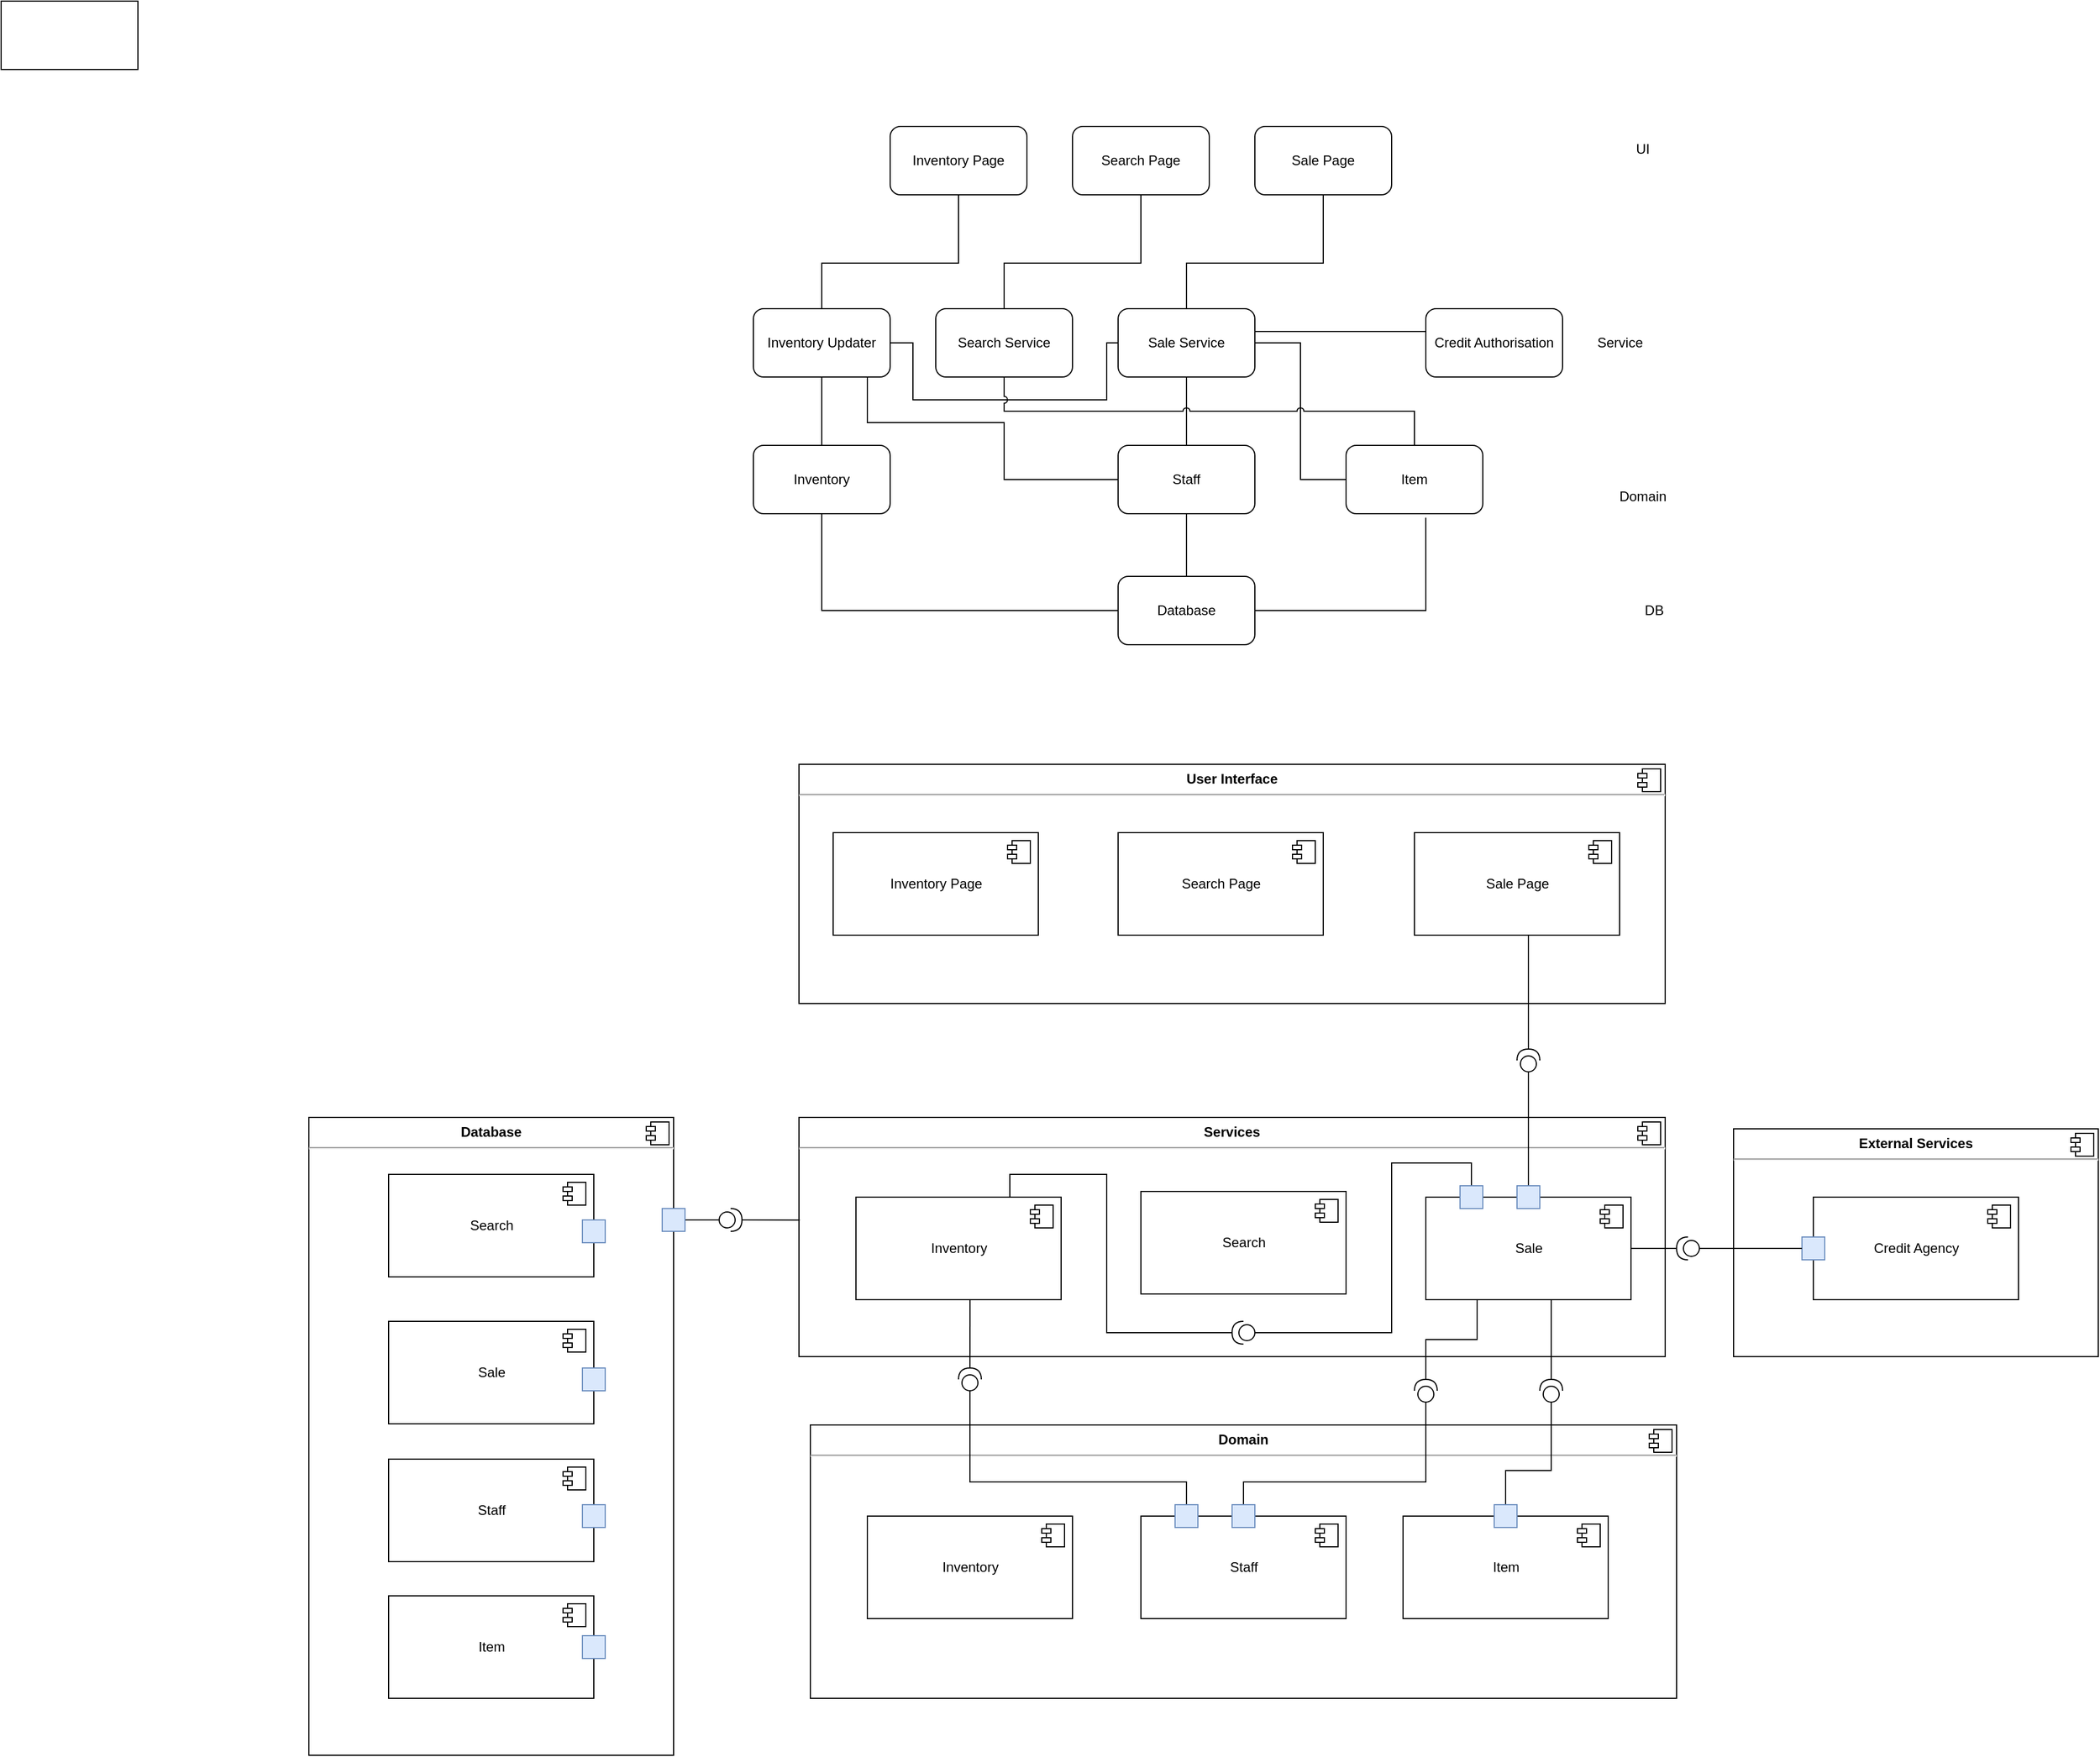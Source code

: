 <mxfile version="20.4.0" type="github">
  <diagram id="s3gwtttmWcBtVnB6k0bj" name="Page-1">
    <mxGraphModel dx="3530" dy="1846" grid="1" gridSize="10" guides="1" tooltips="1" connect="1" arrows="1" fold="1" page="1" pageScale="1" pageWidth="827" pageHeight="1169" math="0" shadow="0">
      <root>
        <mxCell id="0" />
        <mxCell id="1" parent="0" />
        <mxCell id="-173u6EWaOJRB0G8Tm7Y-28" style="edgeStyle=orthogonalEdgeStyle;rounded=0;orthogonalLoop=1;jettySize=auto;html=1;entryX=0.5;entryY=1;entryDx=0;entryDy=0;endArrow=none;endFill=0;" edge="1" parent="1" source="v_g-FSZpliw-oaSJocSb-1" target="v_g-FSZpliw-oaSJocSb-3">
          <mxGeometry relative="1" as="geometry" />
        </mxCell>
        <mxCell id="-173u6EWaOJRB0G8Tm7Y-29" style="edgeStyle=orthogonalEdgeStyle;rounded=0;orthogonalLoop=1;jettySize=auto;html=1;entryX=0.5;entryY=1;entryDx=0;entryDy=0;endArrow=none;endFill=0;" edge="1" parent="1" source="v_g-FSZpliw-oaSJocSb-1" target="-173u6EWaOJRB0G8Tm7Y-1">
          <mxGeometry relative="1" as="geometry" />
        </mxCell>
        <mxCell id="-173u6EWaOJRB0G8Tm7Y-30" style="edgeStyle=orthogonalEdgeStyle;rounded=0;orthogonalLoop=1;jettySize=auto;html=1;entryX=0.583;entryY=1.058;entryDx=0;entryDy=0;entryPerimeter=0;endArrow=none;endFill=0;" edge="1" parent="1" source="v_g-FSZpliw-oaSJocSb-1" target="-173u6EWaOJRB0G8Tm7Y-3">
          <mxGeometry relative="1" as="geometry" />
        </mxCell>
        <mxCell id="v_g-FSZpliw-oaSJocSb-1" value="Database" style="rounded=1;whiteSpace=wrap;html=1;" parent="1" vertex="1">
          <mxGeometry x="320" y="515" width="120" height="60" as="geometry" />
        </mxCell>
        <mxCell id="v_g-FSZpliw-oaSJocSb-2" value="Credit Authorisation" style="rounded=1;whiteSpace=wrap;html=1;" parent="1" vertex="1">
          <mxGeometry x="590" y="280" width="120" height="60" as="geometry" />
        </mxCell>
        <mxCell id="-173u6EWaOJRB0G8Tm7Y-27" style="edgeStyle=orthogonalEdgeStyle;rounded=0;orthogonalLoop=1;jettySize=auto;html=1;entryX=0.5;entryY=1;entryDx=0;entryDy=0;endArrow=none;endFill=0;" edge="1" parent="1" source="v_g-FSZpliw-oaSJocSb-3" target="-173u6EWaOJRB0G8Tm7Y-23">
          <mxGeometry relative="1" as="geometry" />
        </mxCell>
        <mxCell id="v_g-FSZpliw-oaSJocSb-3" value="Inventory" style="rounded=1;whiteSpace=wrap;html=1;" parent="1" vertex="1">
          <mxGeometry y="400" width="120" height="60" as="geometry" />
        </mxCell>
        <mxCell id="-173u6EWaOJRB0G8Tm7Y-25" style="edgeStyle=orthogonalEdgeStyle;rounded=0;orthogonalLoop=1;jettySize=auto;html=1;entryX=0.5;entryY=1;entryDx=0;entryDy=0;endArrow=none;endFill=0;" edge="1" parent="1" source="-173u6EWaOJRB0G8Tm7Y-1" target="-173u6EWaOJRB0G8Tm7Y-7">
          <mxGeometry relative="1" as="geometry" />
        </mxCell>
        <mxCell id="-173u6EWaOJRB0G8Tm7Y-34" style="edgeStyle=orthogonalEdgeStyle;rounded=0;orthogonalLoop=1;jettySize=auto;html=1;entryX=0.75;entryY=1;entryDx=0;entryDy=0;endArrow=none;endFill=0;" edge="1" parent="1" source="-173u6EWaOJRB0G8Tm7Y-1" target="-173u6EWaOJRB0G8Tm7Y-23">
          <mxGeometry relative="1" as="geometry">
            <Array as="points">
              <mxPoint x="220" y="430" />
              <mxPoint x="220" y="380" />
              <mxPoint x="100" y="380" />
            </Array>
          </mxGeometry>
        </mxCell>
        <mxCell id="-173u6EWaOJRB0G8Tm7Y-1" value="Staff" style="rounded=1;whiteSpace=wrap;html=1;" vertex="1" parent="1">
          <mxGeometry x="320" y="400" width="120" height="60" as="geometry" />
        </mxCell>
        <mxCell id="-173u6EWaOJRB0G8Tm7Y-20" style="edgeStyle=orthogonalEdgeStyle;rounded=0;orthogonalLoop=1;jettySize=auto;html=1;entryX=1;entryY=0.5;entryDx=0;entryDy=0;endArrow=none;endFill=0;" edge="1" parent="1" source="-173u6EWaOJRB0G8Tm7Y-3" target="-173u6EWaOJRB0G8Tm7Y-7">
          <mxGeometry relative="1" as="geometry" />
        </mxCell>
        <mxCell id="-173u6EWaOJRB0G8Tm7Y-3" value="Item" style="rounded=1;whiteSpace=wrap;html=1;" vertex="1" parent="1">
          <mxGeometry x="520" y="400" width="120" height="60" as="geometry" />
        </mxCell>
        <mxCell id="-173u6EWaOJRB0G8Tm7Y-4" value="Sale Page" style="rounded=1;whiteSpace=wrap;html=1;" vertex="1" parent="1">
          <mxGeometry x="440" y="120" width="120" height="60" as="geometry" />
        </mxCell>
        <mxCell id="-173u6EWaOJRB0G8Tm7Y-18" style="edgeStyle=orthogonalEdgeStyle;rounded=0;orthogonalLoop=1;jettySize=auto;html=1;entryX=0.5;entryY=1;entryDx=0;entryDy=0;endArrow=none;endFill=0;" edge="1" parent="1" source="-173u6EWaOJRB0G8Tm7Y-7" target="-173u6EWaOJRB0G8Tm7Y-4">
          <mxGeometry relative="1" as="geometry">
            <Array as="points">
              <mxPoint x="380" y="240" />
              <mxPoint x="500" y="240" />
            </Array>
          </mxGeometry>
        </mxCell>
        <mxCell id="-173u6EWaOJRB0G8Tm7Y-22" style="edgeStyle=orthogonalEdgeStyle;rounded=0;orthogonalLoop=1;jettySize=auto;html=1;entryX=0;entryY=0.5;entryDx=0;entryDy=0;endArrow=none;endFill=0;" edge="1" parent="1" source="-173u6EWaOJRB0G8Tm7Y-7" target="v_g-FSZpliw-oaSJocSb-2">
          <mxGeometry relative="1" as="geometry">
            <Array as="points">
              <mxPoint x="590" y="300" />
            </Array>
          </mxGeometry>
        </mxCell>
        <mxCell id="-173u6EWaOJRB0G8Tm7Y-7" value="Sale Service" style="rounded=1;whiteSpace=wrap;html=1;" vertex="1" parent="1">
          <mxGeometry x="320" y="280" width="120" height="60" as="geometry" />
        </mxCell>
        <mxCell id="-173u6EWaOJRB0G8Tm7Y-9" value="UI" style="text;html=1;align=center;verticalAlign=middle;resizable=0;points=[];autosize=1;strokeColor=none;fillColor=none;" vertex="1" parent="1">
          <mxGeometry x="760" y="125" width="40" height="30" as="geometry" />
        </mxCell>
        <mxCell id="-173u6EWaOJRB0G8Tm7Y-10" value="Service" style="text;html=1;align=center;verticalAlign=middle;resizable=0;points=[];autosize=1;strokeColor=none;fillColor=none;" vertex="1" parent="1">
          <mxGeometry x="730" y="295" width="60" height="30" as="geometry" />
        </mxCell>
        <mxCell id="-173u6EWaOJRB0G8Tm7Y-11" value="Domain" style="text;html=1;align=center;verticalAlign=middle;resizable=0;points=[];autosize=1;strokeColor=none;fillColor=none;" vertex="1" parent="1">
          <mxGeometry x="750" y="430" width="60" height="30" as="geometry" />
        </mxCell>
        <mxCell id="-173u6EWaOJRB0G8Tm7Y-12" value="DB" style="text;html=1;align=center;verticalAlign=middle;resizable=0;points=[];autosize=1;strokeColor=none;fillColor=none;" vertex="1" parent="1">
          <mxGeometry x="770" y="530" width="40" height="30" as="geometry" />
        </mxCell>
        <mxCell id="-173u6EWaOJRB0G8Tm7Y-26" style="edgeStyle=orthogonalEdgeStyle;rounded=0;orthogonalLoop=1;jettySize=auto;html=1;entryX=0;entryY=0.5;entryDx=0;entryDy=0;endArrow=none;endFill=0;exitX=1;exitY=0.5;exitDx=0;exitDy=0;" edge="1" parent="1" source="-173u6EWaOJRB0G8Tm7Y-23" target="-173u6EWaOJRB0G8Tm7Y-7">
          <mxGeometry relative="1" as="geometry">
            <Array as="points">
              <mxPoint x="140" y="310" />
              <mxPoint x="140" y="360" />
              <mxPoint x="310" y="360" />
              <mxPoint x="310" y="310" />
            </Array>
          </mxGeometry>
        </mxCell>
        <mxCell id="-173u6EWaOJRB0G8Tm7Y-23" value="Inventory Updater" style="rounded=1;whiteSpace=wrap;html=1;" vertex="1" parent="1">
          <mxGeometry y="280" width="120" height="60" as="geometry" />
        </mxCell>
        <mxCell id="-173u6EWaOJRB0G8Tm7Y-32" style="edgeStyle=orthogonalEdgeStyle;rounded=0;orthogonalLoop=1;jettySize=auto;html=1;entryX=0.5;entryY=0;entryDx=0;entryDy=0;endArrow=none;endFill=0;" edge="1" parent="1" source="-173u6EWaOJRB0G8Tm7Y-31" target="-173u6EWaOJRB0G8Tm7Y-23">
          <mxGeometry relative="1" as="geometry">
            <Array as="points">
              <mxPoint x="180" y="240" />
              <mxPoint x="60" y="240" />
            </Array>
          </mxGeometry>
        </mxCell>
        <mxCell id="-173u6EWaOJRB0G8Tm7Y-31" value="Inventory Page" style="rounded=1;whiteSpace=wrap;html=1;" vertex="1" parent="1">
          <mxGeometry x="120" y="120" width="120" height="60" as="geometry" />
        </mxCell>
        <mxCell id="-173u6EWaOJRB0G8Tm7Y-35" value="Search Page" style="rounded=1;whiteSpace=wrap;html=1;" vertex="1" parent="1">
          <mxGeometry x="280" y="120" width="120" height="60" as="geometry" />
        </mxCell>
        <mxCell id="-173u6EWaOJRB0G8Tm7Y-38" style="edgeStyle=orthogonalEdgeStyle;rounded=0;orthogonalLoop=1;jettySize=auto;html=1;entryX=0.5;entryY=1;entryDx=0;entryDy=0;endArrow=none;endFill=0;" edge="1" parent="1" source="-173u6EWaOJRB0G8Tm7Y-37" target="-173u6EWaOJRB0G8Tm7Y-35">
          <mxGeometry relative="1" as="geometry">
            <Array as="points">
              <mxPoint x="220" y="240" />
              <mxPoint x="340" y="240" />
            </Array>
          </mxGeometry>
        </mxCell>
        <mxCell id="-173u6EWaOJRB0G8Tm7Y-39" style="edgeStyle=orthogonalEdgeStyle;rounded=0;orthogonalLoop=1;jettySize=auto;html=1;entryX=0.5;entryY=0;entryDx=0;entryDy=0;endArrow=none;endFill=0;jumpStyle=arc;" edge="1" parent="1" source="-173u6EWaOJRB0G8Tm7Y-37" target="-173u6EWaOJRB0G8Tm7Y-3">
          <mxGeometry relative="1" as="geometry">
            <Array as="points">
              <mxPoint x="220" y="370" />
              <mxPoint x="580" y="370" />
            </Array>
          </mxGeometry>
        </mxCell>
        <mxCell id="-173u6EWaOJRB0G8Tm7Y-37" value="Search Service" style="rounded=1;whiteSpace=wrap;html=1;" vertex="1" parent="1">
          <mxGeometry x="160" y="280" width="120" height="60" as="geometry" />
        </mxCell>
        <mxCell id="-173u6EWaOJRB0G8Tm7Y-42" value="&lt;p style=&quot;margin:0px;margin-top:6px;text-align:center;&quot;&gt;&lt;b&gt;User Interface&lt;/b&gt;&lt;/p&gt;&lt;hr&gt;&lt;p style=&quot;margin:0px;margin-left:8px;&quot;&gt;&lt;br&gt;&lt;/p&gt;" style="align=left;overflow=fill;html=1;dropTarget=0;" vertex="1" parent="1">
          <mxGeometry x="40" y="680" width="760" height="210" as="geometry" />
        </mxCell>
        <mxCell id="-173u6EWaOJRB0G8Tm7Y-43" value="" style="shape=component;jettyWidth=8;jettyHeight=4;" vertex="1" parent="-173u6EWaOJRB0G8Tm7Y-42">
          <mxGeometry x="1" width="20" height="20" relative="1" as="geometry">
            <mxPoint x="-24" y="4" as="offset" />
          </mxGeometry>
        </mxCell>
        <mxCell id="-173u6EWaOJRB0G8Tm7Y-45" value="Inventory Page" style="html=1;dropTarget=0;" vertex="1" parent="1">
          <mxGeometry x="70" y="740" width="180" height="90" as="geometry" />
        </mxCell>
        <mxCell id="-173u6EWaOJRB0G8Tm7Y-46" value="" style="shape=module;jettyWidth=8;jettyHeight=4;" vertex="1" parent="-173u6EWaOJRB0G8Tm7Y-45">
          <mxGeometry x="1" width="20" height="20" relative="1" as="geometry">
            <mxPoint x="-27" y="7" as="offset" />
          </mxGeometry>
        </mxCell>
        <mxCell id="-173u6EWaOJRB0G8Tm7Y-47" value="Search Page" style="html=1;dropTarget=0;" vertex="1" parent="1">
          <mxGeometry x="320" y="740" width="180" height="90" as="geometry" />
        </mxCell>
        <mxCell id="-173u6EWaOJRB0G8Tm7Y-48" value="" style="shape=module;jettyWidth=8;jettyHeight=4;" vertex="1" parent="-173u6EWaOJRB0G8Tm7Y-47">
          <mxGeometry x="1" width="20" height="20" relative="1" as="geometry">
            <mxPoint x="-27" y="7" as="offset" />
          </mxGeometry>
        </mxCell>
        <mxCell id="-173u6EWaOJRB0G8Tm7Y-49" value="Sale Page" style="html=1;dropTarget=0;" vertex="1" parent="1">
          <mxGeometry x="580" y="740" width="180" height="90" as="geometry" />
        </mxCell>
        <mxCell id="-173u6EWaOJRB0G8Tm7Y-50" value="" style="shape=module;jettyWidth=8;jettyHeight=4;" vertex="1" parent="-173u6EWaOJRB0G8Tm7Y-49">
          <mxGeometry x="1" width="20" height="20" relative="1" as="geometry">
            <mxPoint x="-27" y="7" as="offset" />
          </mxGeometry>
        </mxCell>
        <mxCell id="-173u6EWaOJRB0G8Tm7Y-51" value="&lt;p style=&quot;margin:0px;margin-top:6px;text-align:center;&quot;&gt;&lt;b&gt;Services&lt;/b&gt;&lt;/p&gt;&lt;hr&gt;&lt;p style=&quot;margin:0px;margin-left:8px;&quot;&gt;&lt;br&gt;&lt;/p&gt;" style="align=left;overflow=fill;html=1;dropTarget=0;" vertex="1" parent="1">
          <mxGeometry x="40" y="990" width="760" height="210" as="geometry" />
        </mxCell>
        <mxCell id="-173u6EWaOJRB0G8Tm7Y-52" value="" style="shape=component;jettyWidth=8;jettyHeight=4;" vertex="1" parent="-173u6EWaOJRB0G8Tm7Y-51">
          <mxGeometry x="1" width="20" height="20" relative="1" as="geometry">
            <mxPoint x="-24" y="4" as="offset" />
          </mxGeometry>
        </mxCell>
        <mxCell id="-173u6EWaOJRB0G8Tm7Y-53" value="&lt;p style=&quot;margin:0px;margin-top:6px;text-align:center;&quot;&gt;&lt;b&gt;External Services&lt;/b&gt;&lt;/p&gt;&lt;hr&gt;&lt;p style=&quot;margin:0px;margin-left:8px;&quot;&gt;&lt;br&gt;&lt;/p&gt;" style="align=left;overflow=fill;html=1;dropTarget=0;" vertex="1" parent="1">
          <mxGeometry x="860" y="1000" width="320" height="200" as="geometry" />
        </mxCell>
        <mxCell id="-173u6EWaOJRB0G8Tm7Y-54" value="" style="shape=component;jettyWidth=8;jettyHeight=4;" vertex="1" parent="-173u6EWaOJRB0G8Tm7Y-53">
          <mxGeometry x="1" width="20" height="20" relative="1" as="geometry">
            <mxPoint x="-24" y="4" as="offset" />
          </mxGeometry>
        </mxCell>
        <mxCell id="-173u6EWaOJRB0G8Tm7Y-55" value="Credit Agency" style="html=1;dropTarget=0;" vertex="1" parent="1">
          <mxGeometry x="930" y="1060" width="180" height="90" as="geometry" />
        </mxCell>
        <mxCell id="-173u6EWaOJRB0G8Tm7Y-56" value="" style="shape=module;jettyWidth=8;jettyHeight=4;" vertex="1" parent="-173u6EWaOJRB0G8Tm7Y-55">
          <mxGeometry x="1" width="20" height="20" relative="1" as="geometry">
            <mxPoint x="-27" y="7" as="offset" />
          </mxGeometry>
        </mxCell>
        <mxCell id="-173u6EWaOJRB0G8Tm7Y-93" style="edgeStyle=orthogonalEdgeStyle;rounded=0;jumpStyle=arc;orthogonalLoop=1;jettySize=auto;html=1;entryX=0;entryY=0.5;entryDx=0;entryDy=0;entryPerimeter=0;endArrow=none;endFill=0;startArrow=none;" edge="1" parent="1" source="-173u6EWaOJRB0G8Tm7Y-100" target="-173u6EWaOJRB0G8Tm7Y-92">
          <mxGeometry relative="1" as="geometry" />
        </mxCell>
        <mxCell id="-173u6EWaOJRB0G8Tm7Y-57" value="Sale" style="html=1;dropTarget=0;" vertex="1" parent="1">
          <mxGeometry x="590" y="1060" width="180" height="90" as="geometry" />
        </mxCell>
        <mxCell id="-173u6EWaOJRB0G8Tm7Y-58" value="" style="shape=module;jettyWidth=8;jettyHeight=4;" vertex="1" parent="-173u6EWaOJRB0G8Tm7Y-57">
          <mxGeometry x="1" width="20" height="20" relative="1" as="geometry">
            <mxPoint x="-27" y="7" as="offset" />
          </mxGeometry>
        </mxCell>
        <mxCell id="-173u6EWaOJRB0G8Tm7Y-77" style="edgeStyle=orthogonalEdgeStyle;rounded=0;jumpStyle=arc;orthogonalLoop=1;jettySize=auto;html=1;endArrow=none;endFill=0;" edge="1" parent="1" source="-173u6EWaOJRB0G8Tm7Y-75" target="-173u6EWaOJRB0G8Tm7Y-57">
          <mxGeometry relative="1" as="geometry" />
        </mxCell>
        <mxCell id="-173u6EWaOJRB0G8Tm7Y-75" value="" style="shape=providedRequiredInterface;html=1;verticalLabelPosition=bottom;sketch=0;flipH=1;" vertex="1" parent="1">
          <mxGeometry x="810" y="1095" width="20" height="20" as="geometry" />
        </mxCell>
        <mxCell id="-173u6EWaOJRB0G8Tm7Y-78" value="&lt;p style=&quot;margin:0px;margin-top:6px;text-align:center;&quot;&gt;&lt;b&gt;Domain&lt;/b&gt;&lt;/p&gt;&lt;hr&gt;&lt;p style=&quot;margin:0px;margin-left:8px;&quot;&gt;&lt;br&gt;&lt;/p&gt;" style="align=left;overflow=fill;html=1;dropTarget=0;" vertex="1" parent="1">
          <mxGeometry x="50" y="1260" width="760" height="240" as="geometry" />
        </mxCell>
        <mxCell id="-173u6EWaOJRB0G8Tm7Y-79" value="" style="shape=component;jettyWidth=8;jettyHeight=4;" vertex="1" parent="-173u6EWaOJRB0G8Tm7Y-78">
          <mxGeometry x="1" width="20" height="20" relative="1" as="geometry">
            <mxPoint x="-24" y="4" as="offset" />
          </mxGeometry>
        </mxCell>
        <mxCell id="-173u6EWaOJRB0G8Tm7Y-90" style="edgeStyle=orthogonalEdgeStyle;rounded=0;jumpStyle=arc;orthogonalLoop=1;jettySize=auto;html=1;endArrow=none;endFill=0;startArrow=none;" edge="1" parent="1" target="-173u6EWaOJRB0G8Tm7Y-89">
          <mxGeometry relative="1" as="geometry">
            <mxPoint x="430" y="1340" as="sourcePoint" />
            <Array as="points">
              <mxPoint x="430" y="1310" />
              <mxPoint x="590" y="1310" />
            </Array>
          </mxGeometry>
        </mxCell>
        <mxCell id="-173u6EWaOJRB0G8Tm7Y-80" value="Staff" style="html=1;dropTarget=0;" vertex="1" parent="1">
          <mxGeometry x="340" y="1340" width="180" height="90" as="geometry" />
        </mxCell>
        <mxCell id="-173u6EWaOJRB0G8Tm7Y-81" value="" style="shape=module;jettyWidth=8;jettyHeight=4;" vertex="1" parent="-173u6EWaOJRB0G8Tm7Y-80">
          <mxGeometry x="1" width="20" height="20" relative="1" as="geometry">
            <mxPoint x="-27" y="7" as="offset" />
          </mxGeometry>
        </mxCell>
        <mxCell id="-173u6EWaOJRB0G8Tm7Y-82" value="Inventory" style="html=1;dropTarget=0;" vertex="1" parent="1">
          <mxGeometry x="100" y="1340" width="180" height="90" as="geometry" />
        </mxCell>
        <mxCell id="-173u6EWaOJRB0G8Tm7Y-83" value="" style="shape=module;jettyWidth=8;jettyHeight=4;" vertex="1" parent="-173u6EWaOJRB0G8Tm7Y-82">
          <mxGeometry x="1" width="20" height="20" relative="1" as="geometry">
            <mxPoint x="-27" y="7" as="offset" />
          </mxGeometry>
        </mxCell>
        <mxCell id="-173u6EWaOJRB0G8Tm7Y-87" style="edgeStyle=orthogonalEdgeStyle;rounded=0;jumpStyle=arc;orthogonalLoop=1;jettySize=auto;html=1;entryX=0;entryY=0.5;entryDx=0;entryDy=0;entryPerimeter=0;endArrow=none;endFill=0;" edge="1" parent="1" source="-173u6EWaOJRB0G8Tm7Y-84" target="-173u6EWaOJRB0G8Tm7Y-86">
          <mxGeometry relative="1" as="geometry">
            <Array as="points">
              <mxPoint x="660" y="1300" />
              <mxPoint x="700" y="1300" />
            </Array>
          </mxGeometry>
        </mxCell>
        <mxCell id="-173u6EWaOJRB0G8Tm7Y-84" value="Item" style="html=1;dropTarget=0;" vertex="1" parent="1">
          <mxGeometry x="570" y="1340" width="180" height="90" as="geometry" />
        </mxCell>
        <mxCell id="-173u6EWaOJRB0G8Tm7Y-85" value="" style="shape=module;jettyWidth=8;jettyHeight=4;" vertex="1" parent="-173u6EWaOJRB0G8Tm7Y-84">
          <mxGeometry x="1" width="20" height="20" relative="1" as="geometry">
            <mxPoint x="-27" y="7" as="offset" />
          </mxGeometry>
        </mxCell>
        <mxCell id="-173u6EWaOJRB0G8Tm7Y-88" style="edgeStyle=orthogonalEdgeStyle;rounded=0;jumpStyle=arc;orthogonalLoop=1;jettySize=auto;html=1;endArrow=none;endFill=0;" edge="1" parent="1" source="-173u6EWaOJRB0G8Tm7Y-86">
          <mxGeometry relative="1" as="geometry">
            <mxPoint x="700" y="1150" as="targetPoint" />
          </mxGeometry>
        </mxCell>
        <mxCell id="-173u6EWaOJRB0G8Tm7Y-86" value="" style="shape=providedRequiredInterface;html=1;verticalLabelPosition=bottom;sketch=0;direction=north;" vertex="1" parent="1">
          <mxGeometry x="690" y="1220" width="20" height="20" as="geometry" />
        </mxCell>
        <mxCell id="-173u6EWaOJRB0G8Tm7Y-91" style="edgeStyle=orthogonalEdgeStyle;rounded=0;jumpStyle=arc;orthogonalLoop=1;jettySize=auto;html=1;entryX=0.25;entryY=1;entryDx=0;entryDy=0;endArrow=none;endFill=0;" edge="1" parent="1" source="-173u6EWaOJRB0G8Tm7Y-89" target="-173u6EWaOJRB0G8Tm7Y-57">
          <mxGeometry relative="1" as="geometry" />
        </mxCell>
        <mxCell id="-173u6EWaOJRB0G8Tm7Y-89" value="" style="shape=providedRequiredInterface;html=1;verticalLabelPosition=bottom;sketch=0;direction=north;" vertex="1" parent="1">
          <mxGeometry x="580" y="1220" width="20" height="20" as="geometry" />
        </mxCell>
        <mxCell id="-173u6EWaOJRB0G8Tm7Y-94" style="edgeStyle=orthogonalEdgeStyle;rounded=0;jumpStyle=arc;orthogonalLoop=1;jettySize=auto;html=1;endArrow=none;endFill=0;" edge="1" parent="1" source="-173u6EWaOJRB0G8Tm7Y-92">
          <mxGeometry relative="1" as="geometry">
            <mxPoint x="680" y="830" as="targetPoint" />
          </mxGeometry>
        </mxCell>
        <mxCell id="-173u6EWaOJRB0G8Tm7Y-92" value="" style="shape=providedRequiredInterface;html=1;verticalLabelPosition=bottom;sketch=0;direction=north;" vertex="1" parent="1">
          <mxGeometry x="670" y="930" width="20" height="20" as="geometry" />
        </mxCell>
        <mxCell id="-173u6EWaOJRB0G8Tm7Y-95" value="" style="whiteSpace=wrap;html=1;aspect=fixed;fillColor=#dae8fc;strokeColor=#6c8ebf;" vertex="1" parent="1">
          <mxGeometry x="650" y="1330" width="20" height="20" as="geometry" />
        </mxCell>
        <mxCell id="-173u6EWaOJRB0G8Tm7Y-96" value="" style="whiteSpace=wrap;html=1;aspect=fixed;fillColor=#dae8fc;strokeColor=#6c8ebf;" vertex="1" parent="1">
          <mxGeometry x="420" y="1330" width="20" height="20" as="geometry" />
        </mxCell>
        <mxCell id="-173u6EWaOJRB0G8Tm7Y-98" value="" style="whiteSpace=wrap;html=1;aspect=fixed;fillColor=#dae8fc;strokeColor=#6c8ebf;" vertex="1" parent="1">
          <mxGeometry x="920" y="1095" width="20" height="20" as="geometry" />
        </mxCell>
        <mxCell id="-173u6EWaOJRB0G8Tm7Y-99" value="" style="edgeStyle=orthogonalEdgeStyle;rounded=0;jumpStyle=arc;orthogonalLoop=1;jettySize=auto;html=1;endArrow=none;endFill=0;" edge="1" parent="1" source="-173u6EWaOJRB0G8Tm7Y-75" target="-173u6EWaOJRB0G8Tm7Y-98">
          <mxGeometry relative="1" as="geometry">
            <mxPoint x="830" y="1105" as="sourcePoint" />
            <mxPoint x="930" y="1105" as="targetPoint" />
          </mxGeometry>
        </mxCell>
        <mxCell id="-173u6EWaOJRB0G8Tm7Y-100" value="" style="whiteSpace=wrap;html=1;aspect=fixed;fillColor=#dae8fc;strokeColor=#6c8ebf;" vertex="1" parent="1">
          <mxGeometry x="670" y="1050" width="20" height="20" as="geometry" />
        </mxCell>
        <mxCell id="-173u6EWaOJRB0G8Tm7Y-107" value="Inventory" style="html=1;dropTarget=0;" vertex="1" parent="1">
          <mxGeometry x="90" y="1060" width="180" height="90" as="geometry" />
        </mxCell>
        <mxCell id="-173u6EWaOJRB0G8Tm7Y-108" value="" style="shape=module;jettyWidth=8;jettyHeight=4;" vertex="1" parent="-173u6EWaOJRB0G8Tm7Y-107">
          <mxGeometry x="1" width="20" height="20" relative="1" as="geometry">
            <mxPoint x="-27" y="7" as="offset" />
          </mxGeometry>
        </mxCell>
        <mxCell id="-173u6EWaOJRB0G8Tm7Y-110" value="Search" style="html=1;dropTarget=0;" vertex="1" parent="1">
          <mxGeometry x="340" y="1055" width="180" height="90" as="geometry" />
        </mxCell>
        <mxCell id="-173u6EWaOJRB0G8Tm7Y-111" value="" style="shape=module;jettyWidth=8;jettyHeight=4;" vertex="1" parent="-173u6EWaOJRB0G8Tm7Y-110">
          <mxGeometry x="1" width="20" height="20" relative="1" as="geometry">
            <mxPoint x="-27" y="7" as="offset" />
          </mxGeometry>
        </mxCell>
        <mxCell id="-173u6EWaOJRB0G8Tm7Y-114" style="edgeStyle=orthogonalEdgeStyle;rounded=0;jumpStyle=arc;orthogonalLoop=1;jettySize=auto;html=1;entryX=0.75;entryY=0;entryDx=0;entryDy=0;endArrow=none;endFill=0;" edge="1" parent="1" source="-173u6EWaOJRB0G8Tm7Y-112" target="-173u6EWaOJRB0G8Tm7Y-107">
          <mxGeometry relative="1" as="geometry">
            <Array as="points">
              <mxPoint x="310" y="1179" />
              <mxPoint x="310" y="1040" />
              <mxPoint x="225" y="1040" />
            </Array>
          </mxGeometry>
        </mxCell>
        <mxCell id="-173u6EWaOJRB0G8Tm7Y-112" value="" style="shape=providedRequiredInterface;html=1;verticalLabelPosition=bottom;sketch=0;direction=west;" vertex="1" parent="1">
          <mxGeometry x="420" y="1169" width="20" height="20" as="geometry" />
        </mxCell>
        <mxCell id="-173u6EWaOJRB0G8Tm7Y-116" value="" style="edgeStyle=orthogonalEdgeStyle;rounded=0;jumpStyle=arc;orthogonalLoop=1;jettySize=auto;html=1;endArrow=none;endFill=0;" edge="1" parent="1" source="-173u6EWaOJRB0G8Tm7Y-112">
          <mxGeometry relative="1" as="geometry">
            <mxPoint x="434" y="1040.067" as="sourcePoint" />
            <mxPoint x="630" y="1050" as="targetPoint" />
            <Array as="points">
              <mxPoint x="560" y="1179" />
              <mxPoint x="560" y="1030" />
              <mxPoint x="630" y="1030" />
            </Array>
          </mxGeometry>
        </mxCell>
        <mxCell id="-173u6EWaOJRB0G8Tm7Y-115" value="" style="whiteSpace=wrap;html=1;aspect=fixed;fillColor=#dae8fc;strokeColor=#6c8ebf;" vertex="1" parent="1">
          <mxGeometry x="620" y="1050" width="20" height="20" as="geometry" />
        </mxCell>
        <mxCell id="-173u6EWaOJRB0G8Tm7Y-117" value="&lt;p style=&quot;margin:0px;margin-top:6px;text-align:center;&quot;&gt;&lt;b&gt;Database&lt;/b&gt;&lt;/p&gt;&lt;hr&gt;&lt;p style=&quot;margin:0px;margin-left:8px;&quot;&gt;&lt;br&gt;&lt;/p&gt;" style="align=left;overflow=fill;html=1;dropTarget=0;" vertex="1" parent="1">
          <mxGeometry x="-390" y="990" width="320" height="560" as="geometry" />
        </mxCell>
        <mxCell id="-173u6EWaOJRB0G8Tm7Y-118" value="" style="shape=component;jettyWidth=8;jettyHeight=4;" vertex="1" parent="-173u6EWaOJRB0G8Tm7Y-117">
          <mxGeometry x="1" width="20" height="20" relative="1" as="geometry">
            <mxPoint x="-24" y="4" as="offset" />
          </mxGeometry>
        </mxCell>
        <mxCell id="-173u6EWaOJRB0G8Tm7Y-119" value="Search" style="html=1;dropTarget=0;" vertex="1" parent="1">
          <mxGeometry x="-320" y="1040" width="180" height="90" as="geometry" />
        </mxCell>
        <mxCell id="-173u6EWaOJRB0G8Tm7Y-120" value="" style="shape=module;jettyWidth=8;jettyHeight=4;" vertex="1" parent="-173u6EWaOJRB0G8Tm7Y-119">
          <mxGeometry x="1" width="20" height="20" relative="1" as="geometry">
            <mxPoint x="-27" y="7" as="offset" />
          </mxGeometry>
        </mxCell>
        <mxCell id="-173u6EWaOJRB0G8Tm7Y-121" value="Sale" style="html=1;dropTarget=0;" vertex="1" parent="1">
          <mxGeometry x="-320" y="1169" width="180" height="90" as="geometry" />
        </mxCell>
        <mxCell id="-173u6EWaOJRB0G8Tm7Y-122" value="" style="shape=module;jettyWidth=8;jettyHeight=4;" vertex="1" parent="-173u6EWaOJRB0G8Tm7Y-121">
          <mxGeometry x="1" width="20" height="20" relative="1" as="geometry">
            <mxPoint x="-27" y="7" as="offset" />
          </mxGeometry>
        </mxCell>
        <mxCell id="-173u6EWaOJRB0G8Tm7Y-123" value="Staff" style="html=1;dropTarget=0;" vertex="1" parent="1">
          <mxGeometry x="-320" y="1290" width="180" height="90" as="geometry" />
        </mxCell>
        <mxCell id="-173u6EWaOJRB0G8Tm7Y-124" value="" style="shape=module;jettyWidth=8;jettyHeight=4;" vertex="1" parent="-173u6EWaOJRB0G8Tm7Y-123">
          <mxGeometry x="1" width="20" height="20" relative="1" as="geometry">
            <mxPoint x="-27" y="7" as="offset" />
          </mxGeometry>
        </mxCell>
        <mxCell id="-173u6EWaOJRB0G8Tm7Y-125" value="Item" style="html=1;dropTarget=0;" vertex="1" parent="1">
          <mxGeometry x="-320" y="1410" width="180" height="90" as="geometry" />
        </mxCell>
        <mxCell id="-173u6EWaOJRB0G8Tm7Y-126" value="" style="shape=module;jettyWidth=8;jettyHeight=4;" vertex="1" parent="-173u6EWaOJRB0G8Tm7Y-125">
          <mxGeometry x="1" width="20" height="20" relative="1" as="geometry">
            <mxPoint x="-27" y="7" as="offset" />
          </mxGeometry>
        </mxCell>
        <mxCell id="-173u6EWaOJRB0G8Tm7Y-127" value="" style="whiteSpace=wrap;html=1;aspect=fixed;fillColor=#dae8fc;strokeColor=#6c8ebf;" vertex="1" parent="1">
          <mxGeometry x="-150" y="1080" width="20" height="20" as="geometry" />
        </mxCell>
        <mxCell id="-173u6EWaOJRB0G8Tm7Y-128" value="" style="whiteSpace=wrap;html=1;aspect=fixed;fillColor=#dae8fc;strokeColor=#6c8ebf;" vertex="1" parent="1">
          <mxGeometry x="-150" y="1210" width="20" height="20" as="geometry" />
        </mxCell>
        <mxCell id="-173u6EWaOJRB0G8Tm7Y-129" value="" style="whiteSpace=wrap;html=1;aspect=fixed;fillColor=#dae8fc;strokeColor=#6c8ebf;" vertex="1" parent="1">
          <mxGeometry x="-150" y="1330" width="20" height="20" as="geometry" />
        </mxCell>
        <mxCell id="-173u6EWaOJRB0G8Tm7Y-130" value="" style="whiteSpace=wrap;html=1;aspect=fixed;fillColor=#dae8fc;strokeColor=#6c8ebf;" vertex="1" parent="1">
          <mxGeometry x="-150" y="1445" width="20" height="20" as="geometry" />
        </mxCell>
        <mxCell id="-173u6EWaOJRB0G8Tm7Y-133" style="edgeStyle=orthogonalEdgeStyle;rounded=0;jumpStyle=arc;orthogonalLoop=1;jettySize=auto;html=1;entryX=0;entryY=0.5;entryDx=0;entryDy=0;entryPerimeter=0;endArrow=none;endFill=0;" edge="1" parent="1" source="-173u6EWaOJRB0G8Tm7Y-131" target="-173u6EWaOJRB0G8Tm7Y-132">
          <mxGeometry relative="1" as="geometry" />
        </mxCell>
        <mxCell id="-173u6EWaOJRB0G8Tm7Y-131" value="" style="whiteSpace=wrap;html=1;aspect=fixed;fillColor=#dae8fc;strokeColor=#6c8ebf;" vertex="1" parent="1">
          <mxGeometry x="-80" y="1070" width="20" height="20" as="geometry" />
        </mxCell>
        <mxCell id="-173u6EWaOJRB0G8Tm7Y-134" style="edgeStyle=orthogonalEdgeStyle;rounded=0;jumpStyle=arc;orthogonalLoop=1;jettySize=auto;html=1;entryX=0.001;entryY=0.429;entryDx=0;entryDy=0;entryPerimeter=0;endArrow=none;endFill=0;" edge="1" parent="1" source="-173u6EWaOJRB0G8Tm7Y-132" target="-173u6EWaOJRB0G8Tm7Y-51">
          <mxGeometry relative="1" as="geometry" />
        </mxCell>
        <mxCell id="-173u6EWaOJRB0G8Tm7Y-132" value="" style="shape=providedRequiredInterface;html=1;verticalLabelPosition=bottom;sketch=0;direction=east;" vertex="1" parent="1">
          <mxGeometry x="-30" y="1070" width="20" height="20" as="geometry" />
        </mxCell>
        <mxCell id="-173u6EWaOJRB0G8Tm7Y-136" style="edgeStyle=orthogonalEdgeStyle;rounded=0;jumpStyle=arc;orthogonalLoop=1;jettySize=auto;html=1;endArrow=none;endFill=0;" edge="1" parent="1" source="-173u6EWaOJRB0G8Tm7Y-135">
          <mxGeometry relative="1" as="geometry">
            <mxPoint x="190" y="1230" as="targetPoint" />
            <Array as="points">
              <mxPoint x="380" y="1310" />
              <mxPoint x="190" y="1310" />
            </Array>
          </mxGeometry>
        </mxCell>
        <mxCell id="-173u6EWaOJRB0G8Tm7Y-135" value="" style="whiteSpace=wrap;html=1;aspect=fixed;fillColor=#dae8fc;strokeColor=#6c8ebf;" vertex="1" parent="1">
          <mxGeometry x="370" y="1330" width="20" height="20" as="geometry" />
        </mxCell>
        <mxCell id="-173u6EWaOJRB0G8Tm7Y-138" style="edgeStyle=orthogonalEdgeStyle;rounded=0;jumpStyle=arc;orthogonalLoop=1;jettySize=auto;html=1;entryX=0.556;entryY=1;entryDx=0;entryDy=0;entryPerimeter=0;endArrow=none;endFill=0;" edge="1" parent="1" source="-173u6EWaOJRB0G8Tm7Y-137" target="-173u6EWaOJRB0G8Tm7Y-107">
          <mxGeometry relative="1" as="geometry" />
        </mxCell>
        <mxCell id="-173u6EWaOJRB0G8Tm7Y-137" value="" style="shape=providedRequiredInterface;html=1;verticalLabelPosition=bottom;sketch=0;direction=north;" vertex="1" parent="1">
          <mxGeometry x="180" y="1210" width="20" height="20" as="geometry" />
        </mxCell>
        <mxCell id="-173u6EWaOJRB0G8Tm7Y-139" value="" style="whiteSpace=wrap;html=1;" vertex="1" parent="1">
          <mxGeometry x="-660" y="10" width="120" height="60" as="geometry" />
        </mxCell>
      </root>
    </mxGraphModel>
  </diagram>
</mxfile>
